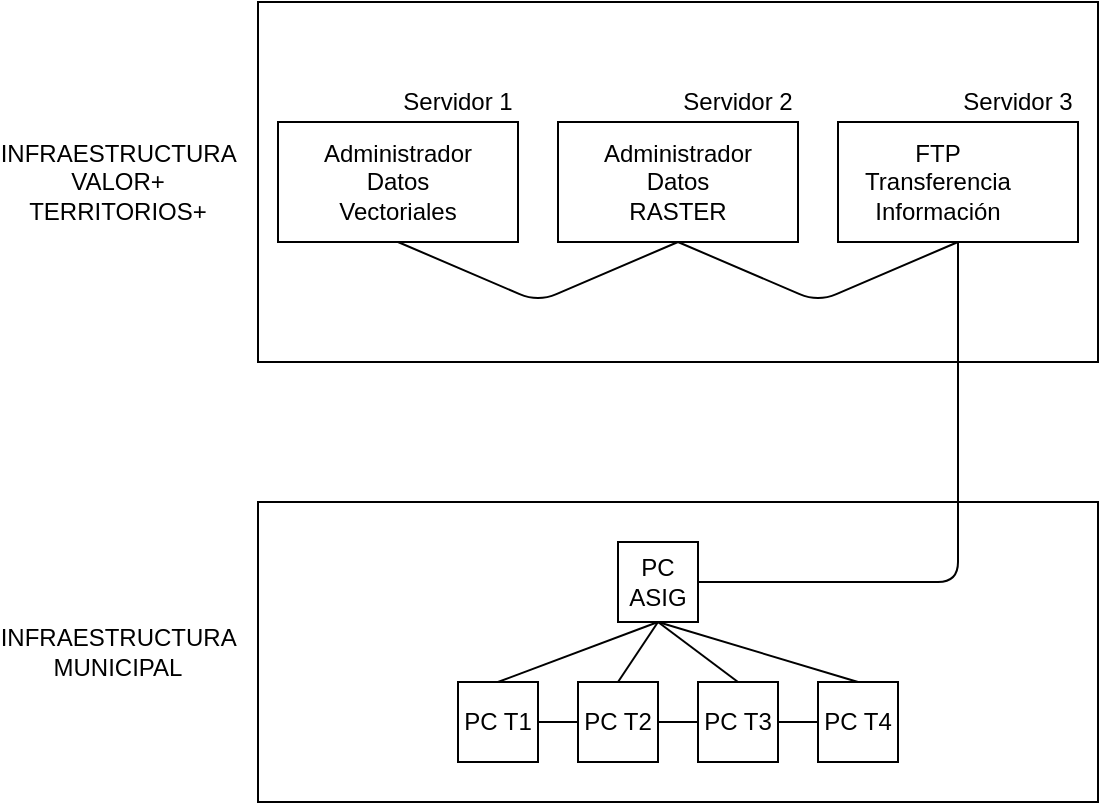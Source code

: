 <mxfile version="13.6.6" type="github">
  <diagram id="LG4ljPui2VfAujS3VMB6" name="Page-1">
    <mxGraphModel dx="880" dy="622" grid="1" gridSize="10" guides="1" tooltips="1" connect="1" arrows="1" fold="1" page="1" pageScale="1" pageWidth="827" pageHeight="1169" math="0" shadow="0">
      <root>
        <mxCell id="0" />
        <mxCell id="1" parent="0" />
        <mxCell id="n_l72kH5USurBvNW8vy_-1" value="" style="rounded=0;whiteSpace=wrap;html=1;" vertex="1" parent="1">
          <mxGeometry x="160" y="60" width="420" height="180" as="geometry" />
        </mxCell>
        <mxCell id="n_l72kH5USurBvNW8vy_-2" value="" style="rounded=0;whiteSpace=wrap;html=1;" vertex="1" parent="1">
          <mxGeometry x="170" y="120" width="120" height="60" as="geometry" />
        </mxCell>
        <mxCell id="n_l72kH5USurBvNW8vy_-3" value="" style="rounded=0;whiteSpace=wrap;html=1;" vertex="1" parent="1">
          <mxGeometry x="310" y="120" width="120" height="60" as="geometry" />
        </mxCell>
        <mxCell id="n_l72kH5USurBvNW8vy_-4" value="" style="rounded=0;whiteSpace=wrap;html=1;" vertex="1" parent="1">
          <mxGeometry x="450" y="120" width="120" height="60" as="geometry" />
        </mxCell>
        <mxCell id="n_l72kH5USurBvNW8vy_-5" value="Administrador Datos Vectoriales" style="text;html=1;strokeColor=none;fillColor=none;align=center;verticalAlign=middle;whiteSpace=wrap;rounded=0;" vertex="1" parent="1">
          <mxGeometry x="210" y="140" width="40" height="20" as="geometry" />
        </mxCell>
        <mxCell id="n_l72kH5USurBvNW8vy_-6" value="Administrador&lt;br&gt;Datos RASTER" style="text;html=1;strokeColor=none;fillColor=none;align=center;verticalAlign=middle;whiteSpace=wrap;rounded=0;" vertex="1" parent="1">
          <mxGeometry x="350" y="140" width="40" height="20" as="geometry" />
        </mxCell>
        <mxCell id="n_l72kH5USurBvNW8vy_-7" value="FTP Transferencia&lt;br&gt;Información" style="text;html=1;strokeColor=none;fillColor=none;align=center;verticalAlign=middle;whiteSpace=wrap;rounded=0;" vertex="1" parent="1">
          <mxGeometry x="480" y="140" width="40" height="20" as="geometry" />
        </mxCell>
        <mxCell id="n_l72kH5USurBvNW8vy_-8" value="Servidor 1" style="text;html=1;strokeColor=none;fillColor=none;align=center;verticalAlign=middle;whiteSpace=wrap;rounded=0;" vertex="1" parent="1">
          <mxGeometry x="230" y="100" width="60" height="20" as="geometry" />
        </mxCell>
        <mxCell id="n_l72kH5USurBvNW8vy_-9" value="Servidor 2" style="text;html=1;strokeColor=none;fillColor=none;align=center;verticalAlign=middle;whiteSpace=wrap;rounded=0;" vertex="1" parent="1">
          <mxGeometry x="370" y="100" width="60" height="20" as="geometry" />
        </mxCell>
        <mxCell id="n_l72kH5USurBvNW8vy_-10" value="Servidor 3" style="text;html=1;strokeColor=none;fillColor=none;align=center;verticalAlign=middle;whiteSpace=wrap;rounded=0;" vertex="1" parent="1">
          <mxGeometry x="510" y="100" width="60" height="20" as="geometry" />
        </mxCell>
        <mxCell id="n_l72kH5USurBvNW8vy_-15" value="" style="endArrow=none;html=1;entryX=0.5;entryY=1;entryDx=0;entryDy=0;exitX=0.5;exitY=1;exitDx=0;exitDy=0;" edge="1" parent="1" source="n_l72kH5USurBvNW8vy_-3" target="n_l72kH5USurBvNW8vy_-2">
          <mxGeometry width="50" height="50" relative="1" as="geometry">
            <mxPoint x="260" y="260" as="sourcePoint" />
            <mxPoint x="310" y="210" as="targetPoint" />
            <Array as="points">
              <mxPoint x="300" y="210" />
            </Array>
          </mxGeometry>
        </mxCell>
        <mxCell id="n_l72kH5USurBvNW8vy_-16" value="" style="endArrow=none;html=1;entryX=0.5;entryY=1;entryDx=0;entryDy=0;exitX=0.5;exitY=1;exitDx=0;exitDy=0;" edge="1" parent="1" source="n_l72kH5USurBvNW8vy_-4" target="n_l72kH5USurBvNW8vy_-3">
          <mxGeometry width="50" height="50" relative="1" as="geometry">
            <mxPoint x="410" y="260" as="sourcePoint" />
            <mxPoint x="460" y="210" as="targetPoint" />
            <Array as="points">
              <mxPoint x="440" y="210" />
            </Array>
          </mxGeometry>
        </mxCell>
        <mxCell id="n_l72kH5USurBvNW8vy_-17" value="INFRAESTRUCTURA VALOR+&lt;br&gt;TERRITORIOS+" style="text;html=1;strokeColor=none;fillColor=none;align=center;verticalAlign=middle;whiteSpace=wrap;rounded=0;" vertex="1" parent="1">
          <mxGeometry x="70" y="140" width="40" height="20" as="geometry" />
        </mxCell>
        <mxCell id="n_l72kH5USurBvNW8vy_-18" value="" style="rounded=0;whiteSpace=wrap;html=1;" vertex="1" parent="1">
          <mxGeometry x="160" y="310" width="420" height="150" as="geometry" />
        </mxCell>
        <mxCell id="n_l72kH5USurBvNW8vy_-22" value="" style="rounded=0;whiteSpace=wrap;html=1;" vertex="1" parent="1">
          <mxGeometry x="260" y="400" width="40" height="40" as="geometry" />
        </mxCell>
        <mxCell id="n_l72kH5USurBvNW8vy_-23" value="" style="rounded=0;whiteSpace=wrap;html=1;" vertex="1" parent="1">
          <mxGeometry x="320" y="400" width="40" height="40" as="geometry" />
        </mxCell>
        <mxCell id="n_l72kH5USurBvNW8vy_-24" value="" style="rounded=0;whiteSpace=wrap;html=1;" vertex="1" parent="1">
          <mxGeometry x="380" y="400" width="40" height="40" as="geometry" />
        </mxCell>
        <mxCell id="n_l72kH5USurBvNW8vy_-25" value="" style="rounded=0;whiteSpace=wrap;html=1;" vertex="1" parent="1">
          <mxGeometry x="440" y="400" width="40" height="40" as="geometry" />
        </mxCell>
        <mxCell id="n_l72kH5USurBvNW8vy_-28" value="PC T1" style="text;html=1;strokeColor=none;fillColor=none;align=center;verticalAlign=middle;whiteSpace=wrap;rounded=0;" vertex="1" parent="1">
          <mxGeometry x="260" y="410" width="40" height="20" as="geometry" />
        </mxCell>
        <mxCell id="n_l72kH5USurBvNW8vy_-29" value="PC T2" style="text;html=1;strokeColor=none;fillColor=none;align=center;verticalAlign=middle;whiteSpace=wrap;rounded=0;" vertex="1" parent="1">
          <mxGeometry x="320" y="410" width="40" height="20" as="geometry" />
        </mxCell>
        <mxCell id="n_l72kH5USurBvNW8vy_-30" value="PC T3" style="text;html=1;strokeColor=none;fillColor=none;align=center;verticalAlign=middle;whiteSpace=wrap;rounded=0;" vertex="1" parent="1">
          <mxGeometry x="380" y="410" width="40" height="20" as="geometry" />
        </mxCell>
        <mxCell id="n_l72kH5USurBvNW8vy_-31" value="PC T4" style="text;html=1;strokeColor=none;fillColor=none;align=center;verticalAlign=middle;whiteSpace=wrap;rounded=0;" vertex="1" parent="1">
          <mxGeometry x="440" y="410" width="40" height="20" as="geometry" />
        </mxCell>
        <mxCell id="n_l72kH5USurBvNW8vy_-35" value="PC&lt;br&gt;ASIG" style="rounded=0;whiteSpace=wrap;html=1;" vertex="1" parent="1">
          <mxGeometry x="340" y="330" width="40" height="40" as="geometry" />
        </mxCell>
        <mxCell id="n_l72kH5USurBvNW8vy_-36" value="INFRAESTRUCTURA MUNICIPAL" style="text;html=1;strokeColor=none;fillColor=none;align=center;verticalAlign=middle;whiteSpace=wrap;rounded=0;" vertex="1" parent="1">
          <mxGeometry x="70" y="375" width="40" height="20" as="geometry" />
        </mxCell>
        <mxCell id="n_l72kH5USurBvNW8vy_-37" value="" style="endArrow=none;html=1;exitX=1;exitY=0.5;exitDx=0;exitDy=0;entryX=0.5;entryY=1;entryDx=0;entryDy=0;" edge="1" parent="1" source="n_l72kH5USurBvNW8vy_-35" target="n_l72kH5USurBvNW8vy_-4">
          <mxGeometry width="50" height="50" relative="1" as="geometry">
            <mxPoint x="350" y="330" as="sourcePoint" />
            <mxPoint x="400" y="280" as="targetPoint" />
            <Array as="points">
              <mxPoint x="510" y="350" />
              <mxPoint x="510" y="280" />
            </Array>
          </mxGeometry>
        </mxCell>
        <mxCell id="n_l72kH5USurBvNW8vy_-38" value="" style="endArrow=none;html=1;entryX=1;entryY=0.5;entryDx=0;entryDy=0;exitX=0;exitY=0.5;exitDx=0;exitDy=0;" edge="1" parent="1" source="n_l72kH5USurBvNW8vy_-23" target="n_l72kH5USurBvNW8vy_-28">
          <mxGeometry width="50" height="50" relative="1" as="geometry">
            <mxPoint x="330" y="540" as="sourcePoint" />
            <mxPoint x="380" y="490" as="targetPoint" />
          </mxGeometry>
        </mxCell>
        <mxCell id="n_l72kH5USurBvNW8vy_-39" value="" style="endArrow=none;html=1;entryX=1;entryY=0.5;entryDx=0;entryDy=0;exitX=0;exitY=0.5;exitDx=0;exitDy=0;" edge="1" parent="1" source="n_l72kH5USurBvNW8vy_-30" target="n_l72kH5USurBvNW8vy_-29">
          <mxGeometry width="50" height="50" relative="1" as="geometry">
            <mxPoint x="320" y="530" as="sourcePoint" />
            <mxPoint x="370" y="480" as="targetPoint" />
          </mxGeometry>
        </mxCell>
        <mxCell id="n_l72kH5USurBvNW8vy_-40" value="" style="endArrow=none;html=1;entryX=1;entryY=0.5;entryDx=0;entryDy=0;exitX=0;exitY=0.5;exitDx=0;exitDy=0;" edge="1" parent="1" source="n_l72kH5USurBvNW8vy_-31" target="n_l72kH5USurBvNW8vy_-30">
          <mxGeometry width="50" height="50" relative="1" as="geometry">
            <mxPoint x="430" y="540" as="sourcePoint" />
            <mxPoint x="480" y="490" as="targetPoint" />
          </mxGeometry>
        </mxCell>
        <mxCell id="n_l72kH5USurBvNW8vy_-41" value="" style="endArrow=none;html=1;entryX=0.5;entryY=0;entryDx=0;entryDy=0;exitX=0.5;exitY=1;exitDx=0;exitDy=0;" edge="1" parent="1" source="n_l72kH5USurBvNW8vy_-35" target="n_l72kH5USurBvNW8vy_-22">
          <mxGeometry width="50" height="50" relative="1" as="geometry">
            <mxPoint x="300" y="540" as="sourcePoint" />
            <mxPoint x="350" y="490" as="targetPoint" />
          </mxGeometry>
        </mxCell>
        <mxCell id="n_l72kH5USurBvNW8vy_-42" value="" style="endArrow=none;html=1;entryX=0.5;entryY=0;entryDx=0;entryDy=0;" edge="1" parent="1" target="n_l72kH5USurBvNW8vy_-23">
          <mxGeometry width="50" height="50" relative="1" as="geometry">
            <mxPoint x="360" y="370" as="sourcePoint" />
            <mxPoint x="380" y="500" as="targetPoint" />
          </mxGeometry>
        </mxCell>
        <mxCell id="n_l72kH5USurBvNW8vy_-43" value="" style="endArrow=none;html=1;entryX=0.5;entryY=0;entryDx=0;entryDy=0;" edge="1" parent="1" target="n_l72kH5USurBvNW8vy_-24">
          <mxGeometry width="50" height="50" relative="1" as="geometry">
            <mxPoint x="360" y="370" as="sourcePoint" />
            <mxPoint x="430" y="490" as="targetPoint" />
          </mxGeometry>
        </mxCell>
        <mxCell id="n_l72kH5USurBvNW8vy_-44" value="" style="endArrow=none;html=1;entryX=0.5;entryY=0;entryDx=0;entryDy=0;" edge="1" parent="1" target="n_l72kH5USurBvNW8vy_-25">
          <mxGeometry width="50" height="50" relative="1" as="geometry">
            <mxPoint x="360" y="370" as="sourcePoint" />
            <mxPoint x="520" y="490" as="targetPoint" />
          </mxGeometry>
        </mxCell>
      </root>
    </mxGraphModel>
  </diagram>
</mxfile>
